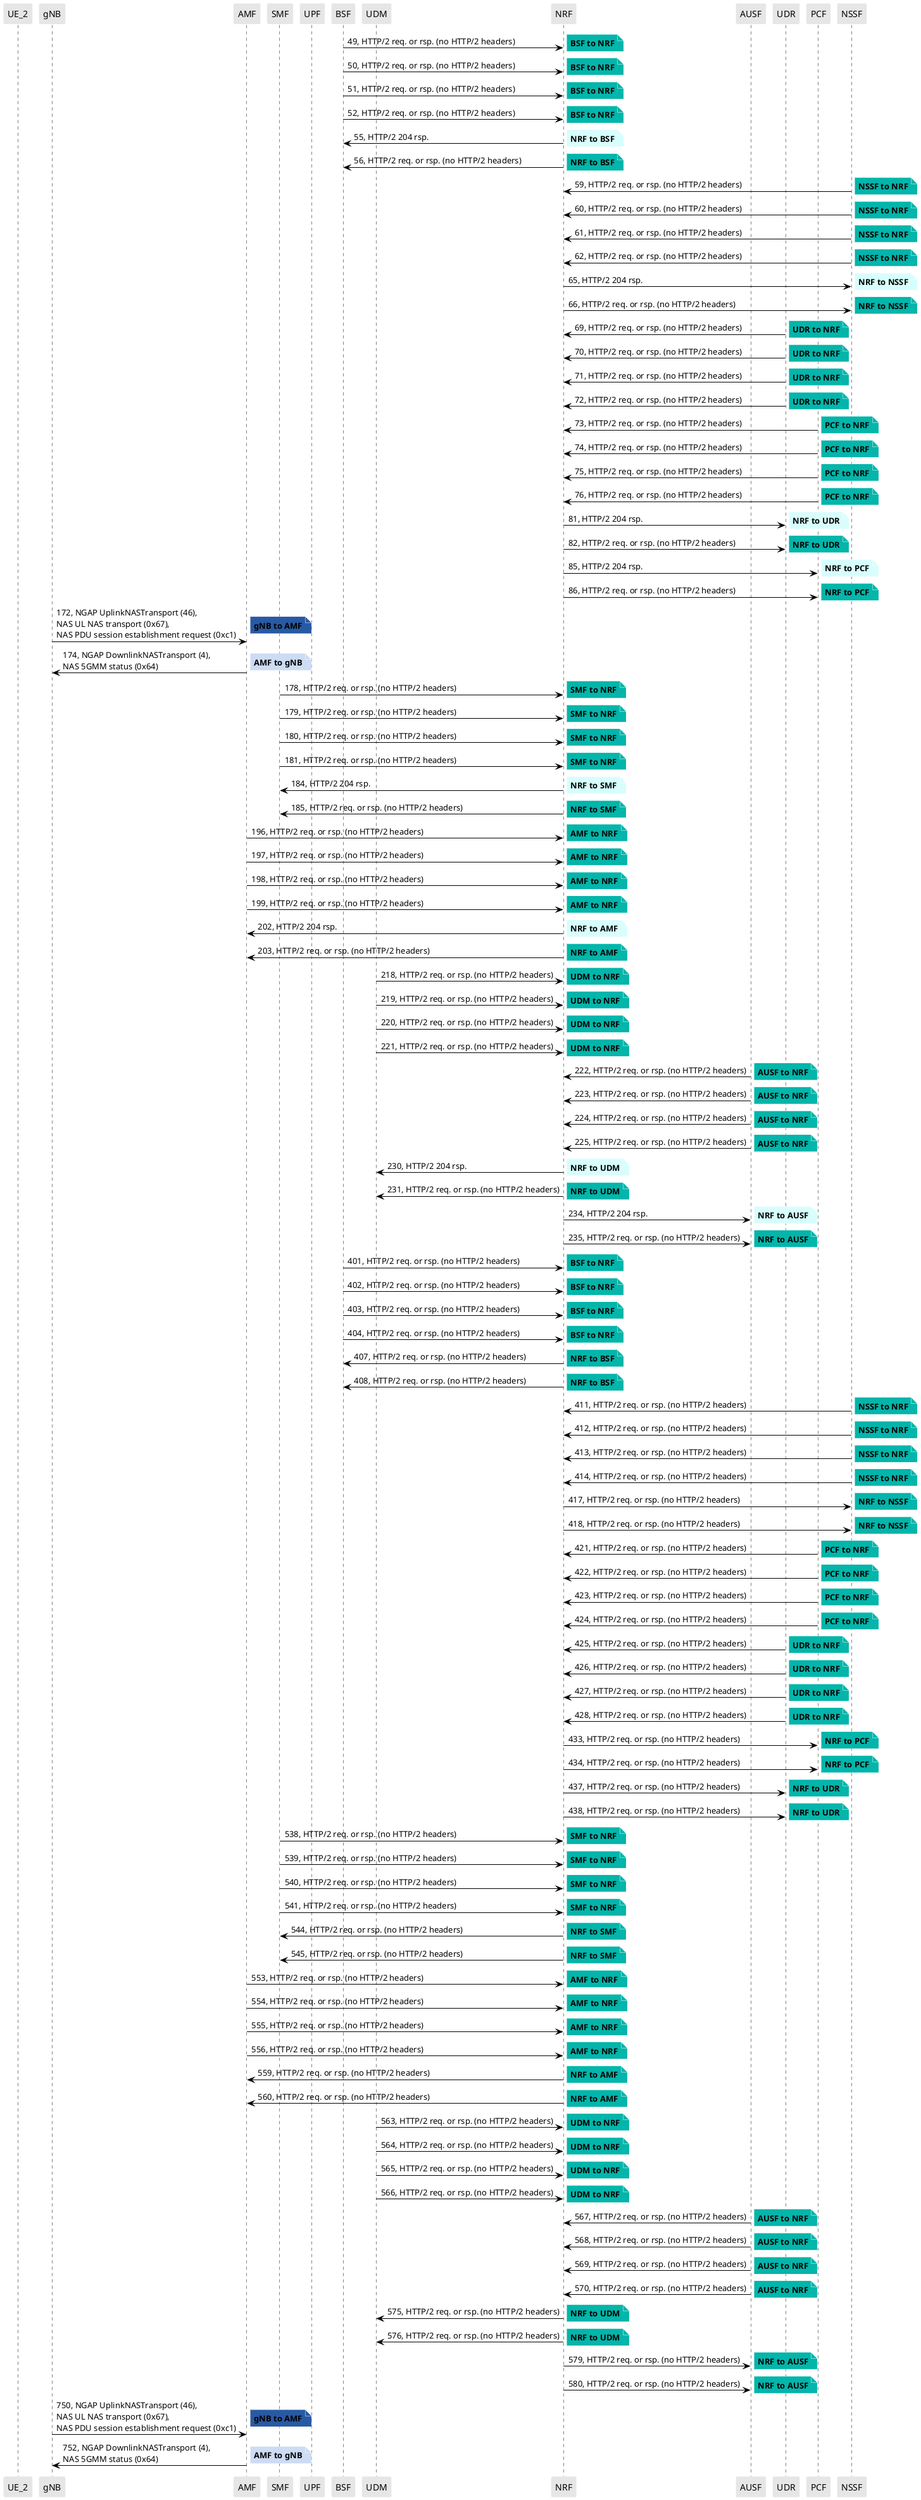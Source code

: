 @startuml
skinparam shadowing false
skinparam NoteBorderColor white
skinparam sequence {
    ArrowColor black
    LifeLineBorderColor black
    LifeLineBackgroundColor black
    ParticipantBorderColor white
    ParticipantBackgroundColor #e6e6e6
}
participant "UE_2"
participant "gNB"
participant "AMF"
participant "SMF"
participant "UPF"
participant "BSF"
participant "UDM"
participant "NRF"
participant "AUSF"
participant "UDR"
participant "PCF"
participant "NSSF"

"BSF" -> "NRF": 49, HTTP/2 req. or rsp. (no HTTP/2 headers)

note right #03B5AA
**BSF to NRF**
end note

"BSF" -> "NRF": 50, HTTP/2 req. or rsp. (no HTTP/2 headers)

note right #03B5AA
**BSF to NRF**
end note

"BSF" -> "NRF": 51, HTTP/2 req. or rsp. (no HTTP/2 headers)

note right #03B5AA
**BSF to NRF**
end note

"BSF" -> "NRF": 52, HTTP/2 req. or rsp. (no HTTP/2 headers)

note right #03B5AA
**BSF to NRF**
end note

"NRF" -> "BSF": 55, HTTP/2 204 rsp.

note right #D7FEFC
**NRF to BSF**
end note

"NRF" -> "BSF": 56, HTTP/2 req. or rsp. (no HTTP/2 headers)

note right #03B5AA
**NRF to BSF**
end note

"NSSF" -> "NRF": 59, HTTP/2 req. or rsp. (no HTTP/2 headers)

note right #03B5AA
**NSSF to NRF**
end note

"NSSF" -> "NRF": 60, HTTP/2 req. or rsp. (no HTTP/2 headers)

note right #03B5AA
**NSSF to NRF**
end note

"NSSF" -> "NRF": 61, HTTP/2 req. or rsp. (no HTTP/2 headers)

note right #03B5AA
**NSSF to NRF**
end note

"NSSF" -> "NRF": 62, HTTP/2 req. or rsp. (no HTTP/2 headers)

note right #03B5AA
**NSSF to NRF**
end note

"NRF" -> "NSSF": 65, HTTP/2 204 rsp.

note right #D7FEFC
**NRF to NSSF**
end note

"NRF" -> "NSSF": 66, HTTP/2 req. or rsp. (no HTTP/2 headers)

note right #03B5AA
**NRF to NSSF**
end note

"UDR" -> "NRF": 69, HTTP/2 req. or rsp. (no HTTP/2 headers)

note right #03B5AA
**UDR to NRF**
end note

"UDR" -> "NRF": 70, HTTP/2 req. or rsp. (no HTTP/2 headers)

note right #03B5AA
**UDR to NRF**
end note

"UDR" -> "NRF": 71, HTTP/2 req. or rsp. (no HTTP/2 headers)

note right #03B5AA
**UDR to NRF**
end note

"UDR" -> "NRF": 72, HTTP/2 req. or rsp. (no HTTP/2 headers)

note right #03B5AA
**UDR to NRF**
end note

"PCF" -> "NRF": 73, HTTP/2 req. or rsp. (no HTTP/2 headers)

note right #03B5AA
**PCF to NRF**
end note

"PCF" -> "NRF": 74, HTTP/2 req. or rsp. (no HTTP/2 headers)

note right #03B5AA
**PCF to NRF**
end note

"PCF" -> "NRF": 75, HTTP/2 req. or rsp. (no HTTP/2 headers)

note right #03B5AA
**PCF to NRF**
end note

"PCF" -> "NRF": 76, HTTP/2 req. or rsp. (no HTTP/2 headers)

note right #03B5AA
**PCF to NRF**
end note

"NRF" -> "UDR": 81, HTTP/2 204 rsp.

note right #D7FEFC
**NRF to UDR**
end note

"NRF" -> "UDR": 82, HTTP/2 req. or rsp. (no HTTP/2 headers)

note right #03B5AA
**NRF to UDR**
end note

"NRF" -> "PCF": 85, HTTP/2 204 rsp.

note right #D7FEFC
**NRF to PCF**
end note

"NRF" -> "PCF": 86, HTTP/2 req. or rsp. (no HTTP/2 headers)

note right #03B5AA
**NRF to PCF**
end note

"gNB" -> "AMF": 172, NGAP UplinkNASTransport (46),\nNAS UL NAS transport (0x67),\nNAS PDU session establishment request (0xc1)

note right #285AA4
**gNB to AMF**
end note

"AMF" -> "gNB": 174, NGAP DownlinkNASTransport (4),\nNAS 5GMM status (0x64)

note right #CDDCF3
**AMF to gNB**
end note

"SMF" -> "NRF": 178, HTTP/2 req. or rsp. (no HTTP/2 headers)

note right #03B5AA
**SMF to NRF**
end note

"SMF" -> "NRF": 179, HTTP/2 req. or rsp. (no HTTP/2 headers)

note right #03B5AA
**SMF to NRF**
end note

"SMF" -> "NRF": 180, HTTP/2 req. or rsp. (no HTTP/2 headers)

note right #03B5AA
**SMF to NRF**
end note

"SMF" -> "NRF": 181, HTTP/2 req. or rsp. (no HTTP/2 headers)

note right #03B5AA
**SMF to NRF**
end note

"NRF" -> "SMF": 184, HTTP/2 204 rsp.

note right #D7FEFC
**NRF to SMF**
end note

"NRF" -> "SMF": 185, HTTP/2 req. or rsp. (no HTTP/2 headers)

note right #03B5AA
**NRF to SMF**
end note

"AMF" -> "NRF": 196, HTTP/2 req. or rsp. (no HTTP/2 headers)

note right #03B5AA
**AMF to NRF**
end note

"AMF" -> "NRF": 197, HTTP/2 req. or rsp. (no HTTP/2 headers)

note right #03B5AA
**AMF to NRF**
end note

"AMF" -> "NRF": 198, HTTP/2 req. or rsp. (no HTTP/2 headers)

note right #03B5AA
**AMF to NRF**
end note

"AMF" -> "NRF": 199, HTTP/2 req. or rsp. (no HTTP/2 headers)

note right #03B5AA
**AMF to NRF**
end note

"NRF" -> "AMF": 202, HTTP/2 204 rsp.

note right #D7FEFC
**NRF to AMF**
end note

"NRF" -> "AMF": 203, HTTP/2 req. or rsp. (no HTTP/2 headers)

note right #03B5AA
**NRF to AMF**
end note

"UDM" -> "NRF": 218, HTTP/2 req. or rsp. (no HTTP/2 headers)

note right #03B5AA
**UDM to NRF**
end note

"UDM" -> "NRF": 219, HTTP/2 req. or rsp. (no HTTP/2 headers)

note right #03B5AA
**UDM to NRF**
end note

"UDM" -> "NRF": 220, HTTP/2 req. or rsp. (no HTTP/2 headers)

note right #03B5AA
**UDM to NRF**
end note

"UDM" -> "NRF": 221, HTTP/2 req. or rsp. (no HTTP/2 headers)

note right #03B5AA
**UDM to NRF**
end note

"AUSF" -> "NRF": 222, HTTP/2 req. or rsp. (no HTTP/2 headers)

note right #03B5AA
**AUSF to NRF**
end note

"AUSF" -> "NRF": 223, HTTP/2 req. or rsp. (no HTTP/2 headers)

note right #03B5AA
**AUSF to NRF**
end note

"AUSF" -> "NRF": 224, HTTP/2 req. or rsp. (no HTTP/2 headers)

note right #03B5AA
**AUSF to NRF**
end note

"AUSF" -> "NRF": 225, HTTP/2 req. or rsp. (no HTTP/2 headers)

note right #03B5AA
**AUSF to NRF**
end note

"NRF" -> "UDM": 230, HTTP/2 204 rsp.

note right #D7FEFC
**NRF to UDM**
end note

"NRF" -> "UDM": 231, HTTP/2 req. or rsp. (no HTTP/2 headers)

note right #03B5AA
**NRF to UDM**
end note

"NRF" -> "AUSF": 234, HTTP/2 204 rsp.

note right #D7FEFC
**NRF to AUSF**
end note

"NRF" -> "AUSF": 235, HTTP/2 req. or rsp. (no HTTP/2 headers)

note right #03B5AA
**NRF to AUSF**
end note

"BSF" -> "NRF": 401, HTTP/2 req. or rsp. (no HTTP/2 headers)

note right #03B5AA
**BSF to NRF**
end note

"BSF" -> "NRF": 402, HTTP/2 req. or rsp. (no HTTP/2 headers)

note right #03B5AA
**BSF to NRF**
end note

"BSF" -> "NRF": 403, HTTP/2 req. or rsp. (no HTTP/2 headers)

note right #03B5AA
**BSF to NRF**
end note

"BSF" -> "NRF": 404, HTTP/2 req. or rsp. (no HTTP/2 headers)

note right #03B5AA
**BSF to NRF**
end note

"NRF" -> "BSF": 407, HTTP/2 req. or rsp. (no HTTP/2 headers)

note right #03B5AA
**NRF to BSF**
end note

"NRF" -> "BSF": 408, HTTP/2 req. or rsp. (no HTTP/2 headers)

note right #03B5AA
**NRF to BSF**
end note

"NSSF" -> "NRF": 411, HTTP/2 req. or rsp. (no HTTP/2 headers)

note right #03B5AA
**NSSF to NRF**
end note

"NSSF" -> "NRF": 412, HTTP/2 req. or rsp. (no HTTP/2 headers)

note right #03B5AA
**NSSF to NRF**
end note

"NSSF" -> "NRF": 413, HTTP/2 req. or rsp. (no HTTP/2 headers)

note right #03B5AA
**NSSF to NRF**
end note

"NSSF" -> "NRF": 414, HTTP/2 req. or rsp. (no HTTP/2 headers)

note right #03B5AA
**NSSF to NRF**
end note

"NRF" -> "NSSF": 417, HTTP/2 req. or rsp. (no HTTP/2 headers)

note right #03B5AA
**NRF to NSSF**
end note

"NRF" -> "NSSF": 418, HTTP/2 req. or rsp. (no HTTP/2 headers)

note right #03B5AA
**NRF to NSSF**
end note

"PCF" -> "NRF": 421, HTTP/2 req. or rsp. (no HTTP/2 headers)

note right #03B5AA
**PCF to NRF**
end note

"PCF" -> "NRF": 422, HTTP/2 req. or rsp. (no HTTP/2 headers)

note right #03B5AA
**PCF to NRF**
end note

"PCF" -> "NRF": 423, HTTP/2 req. or rsp. (no HTTP/2 headers)

note right #03B5AA
**PCF to NRF**
end note

"PCF" -> "NRF": 424, HTTP/2 req. or rsp. (no HTTP/2 headers)

note right #03B5AA
**PCF to NRF**
end note

"UDR" -> "NRF": 425, HTTP/2 req. or rsp. (no HTTP/2 headers)

note right #03B5AA
**UDR to NRF**
end note

"UDR" -> "NRF": 426, HTTP/2 req. or rsp. (no HTTP/2 headers)

note right #03B5AA
**UDR to NRF**
end note

"UDR" -> "NRF": 427, HTTP/2 req. or rsp. (no HTTP/2 headers)

note right #03B5AA
**UDR to NRF**
end note

"UDR" -> "NRF": 428, HTTP/2 req. or rsp. (no HTTP/2 headers)

note right #03B5AA
**UDR to NRF**
end note

"NRF" -> "PCF": 433, HTTP/2 req. or rsp. (no HTTP/2 headers)

note right #03B5AA
**NRF to PCF**
end note

"NRF" -> "PCF": 434, HTTP/2 req. or rsp. (no HTTP/2 headers)

note right #03B5AA
**NRF to PCF**
end note

"NRF" -> "UDR": 437, HTTP/2 req. or rsp. (no HTTP/2 headers)

note right #03B5AA
**NRF to UDR**
end note

"NRF" -> "UDR": 438, HTTP/2 req. or rsp. (no HTTP/2 headers)

note right #03B5AA
**NRF to UDR**
end note

"SMF" -> "NRF": 538, HTTP/2 req. or rsp. (no HTTP/2 headers)

note right #03B5AA
**SMF to NRF**
end note

"SMF" -> "NRF": 539, HTTP/2 req. or rsp. (no HTTP/2 headers)

note right #03B5AA
**SMF to NRF**
end note

"SMF" -> "NRF": 540, HTTP/2 req. or rsp. (no HTTP/2 headers)

note right #03B5AA
**SMF to NRF**
end note

"SMF" -> "NRF": 541, HTTP/2 req. or rsp. (no HTTP/2 headers)

note right #03B5AA
**SMF to NRF**
end note

"NRF" -> "SMF": 544, HTTP/2 req. or rsp. (no HTTP/2 headers)

note right #03B5AA
**NRF to SMF**
end note

"NRF" -> "SMF": 545, HTTP/2 req. or rsp. (no HTTP/2 headers)

note right #03B5AA
**NRF to SMF**
end note

"AMF" -> "NRF": 553, HTTP/2 req. or rsp. (no HTTP/2 headers)

note right #03B5AA
**AMF to NRF**
end note

"AMF" -> "NRF": 554, HTTP/2 req. or rsp. (no HTTP/2 headers)

note right #03B5AA
**AMF to NRF**
end note

"AMF" -> "NRF": 555, HTTP/2 req. or rsp. (no HTTP/2 headers)

note right #03B5AA
**AMF to NRF**
end note

"AMF" -> "NRF": 556, HTTP/2 req. or rsp. (no HTTP/2 headers)

note right #03B5AA
**AMF to NRF**
end note

"NRF" -> "AMF": 559, HTTP/2 req. or rsp. (no HTTP/2 headers)

note right #03B5AA
**NRF to AMF**
end note

"NRF" -> "AMF": 560, HTTP/2 req. or rsp. (no HTTP/2 headers)

note right #03B5AA
**NRF to AMF**
end note

"UDM" -> "NRF": 563, HTTP/2 req. or rsp. (no HTTP/2 headers)

note right #03B5AA
**UDM to NRF**
end note

"UDM" -> "NRF": 564, HTTP/2 req. or rsp. (no HTTP/2 headers)

note right #03B5AA
**UDM to NRF**
end note

"UDM" -> "NRF": 565, HTTP/2 req. or rsp. (no HTTP/2 headers)

note right #03B5AA
**UDM to NRF**
end note

"UDM" -> "NRF": 566, HTTP/2 req. or rsp. (no HTTP/2 headers)

note right #03B5AA
**UDM to NRF**
end note

"AUSF" -> "NRF": 567, HTTP/2 req. or rsp. (no HTTP/2 headers)

note right #03B5AA
**AUSF to NRF**
end note

"AUSF" -> "NRF": 568, HTTP/2 req. or rsp. (no HTTP/2 headers)

note right #03B5AA
**AUSF to NRF**
end note

"AUSF" -> "NRF": 569, HTTP/2 req. or rsp. (no HTTP/2 headers)

note right #03B5AA
**AUSF to NRF**
end note

"AUSF" -> "NRF": 570, HTTP/2 req. or rsp. (no HTTP/2 headers)

note right #03B5AA
**AUSF to NRF**
end note

"NRF" -> "UDM": 575, HTTP/2 req. or rsp. (no HTTP/2 headers)

note right #03B5AA
**NRF to UDM**
end note

"NRF" -> "UDM": 576, HTTP/2 req. or rsp. (no HTTP/2 headers)

note right #03B5AA
**NRF to UDM**
end note

"NRF" -> "AUSF": 579, HTTP/2 req. or rsp. (no HTTP/2 headers)

note right #03B5AA
**NRF to AUSF**
end note

"NRF" -> "AUSF": 580, HTTP/2 req. or rsp. (no HTTP/2 headers)

note right #03B5AA
**NRF to AUSF**
end note

"gNB" -> "AMF": 750, NGAP UplinkNASTransport (46),\nNAS UL NAS transport (0x67),\nNAS PDU session establishment request (0xc1)

note right #285AA4
**gNB to AMF**
end note

"AMF" -> "gNB": 752, NGAP DownlinkNASTransport (4),\nNAS 5GMM status (0x64)

note right #CDDCF3
**AMF to gNB**
end note

@enduml
